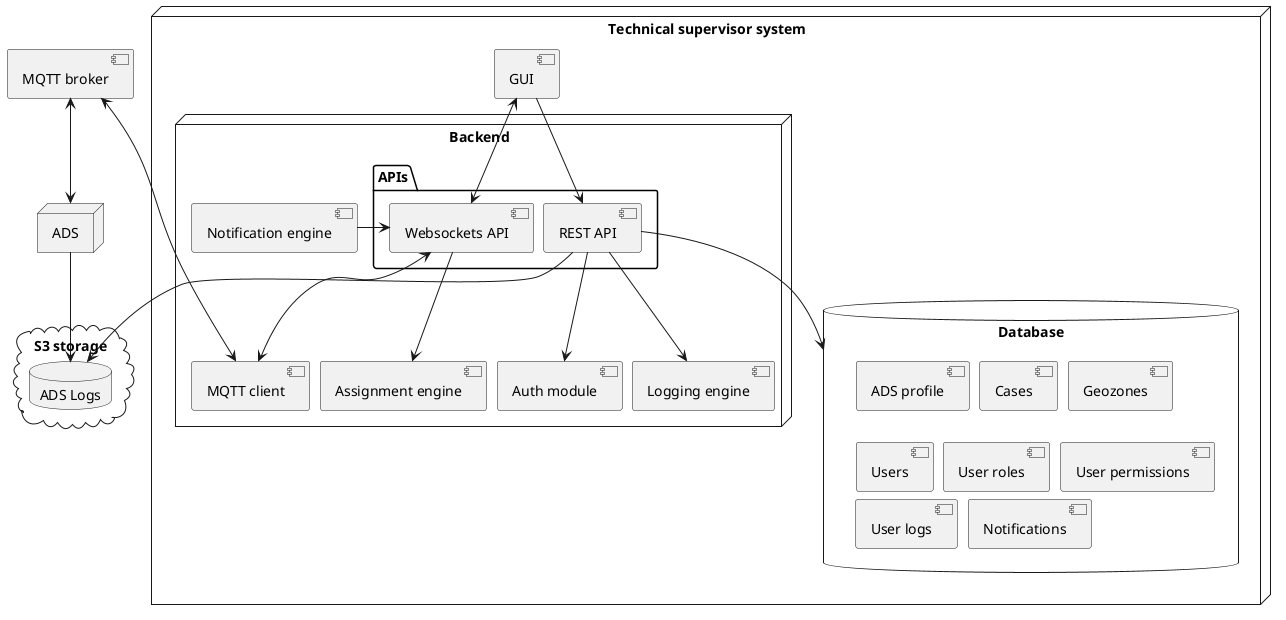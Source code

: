 @startuml
skinparam nodesep 10
skinparam ranksep 5

scale 1.0

node "Technical supervisor system" as ts {
    component "GUI" as gui

    node "Backend" as backend {
        component "Auth module" as auth
        component "Assignment engine" as assignment_engine
        component "Notification engine" as notification_engine
        component "Logging engine" as log_engine
        component "MQTT client" as mqtt_client


        package "APIs" {
            component "REST API" as rest_api
            component "Websockets API" as ws_api
        }

    }

    database "Database" as db {
        component "ADS profile"
        component "Cases"
        component "Geozones"
        component "Users"
        component "User roles"
        component "User permissions"
        component "User logs"
        component "Notifications"
    }
}

node "ADS" as ads

component "MQTT broker" as mqtt_broker

cloud "S3 storage" {
    database "ADS Logs" as ads_db
}

ads -down-> ads_db
ads <-up-> mqtt_broker
mqtt_broker <--> mqtt_client
gui -down-> rest_api
gui <-down-> ws_api
rest_api -d-> auth
rest_api -d-> log_engine
rest_api -d-> ads_db
rest_api -d-> db
ws_api -d-> assignment_engine
notification_engine -r-> ws_api
ws_api <-d-> mqtt_client
@enduml